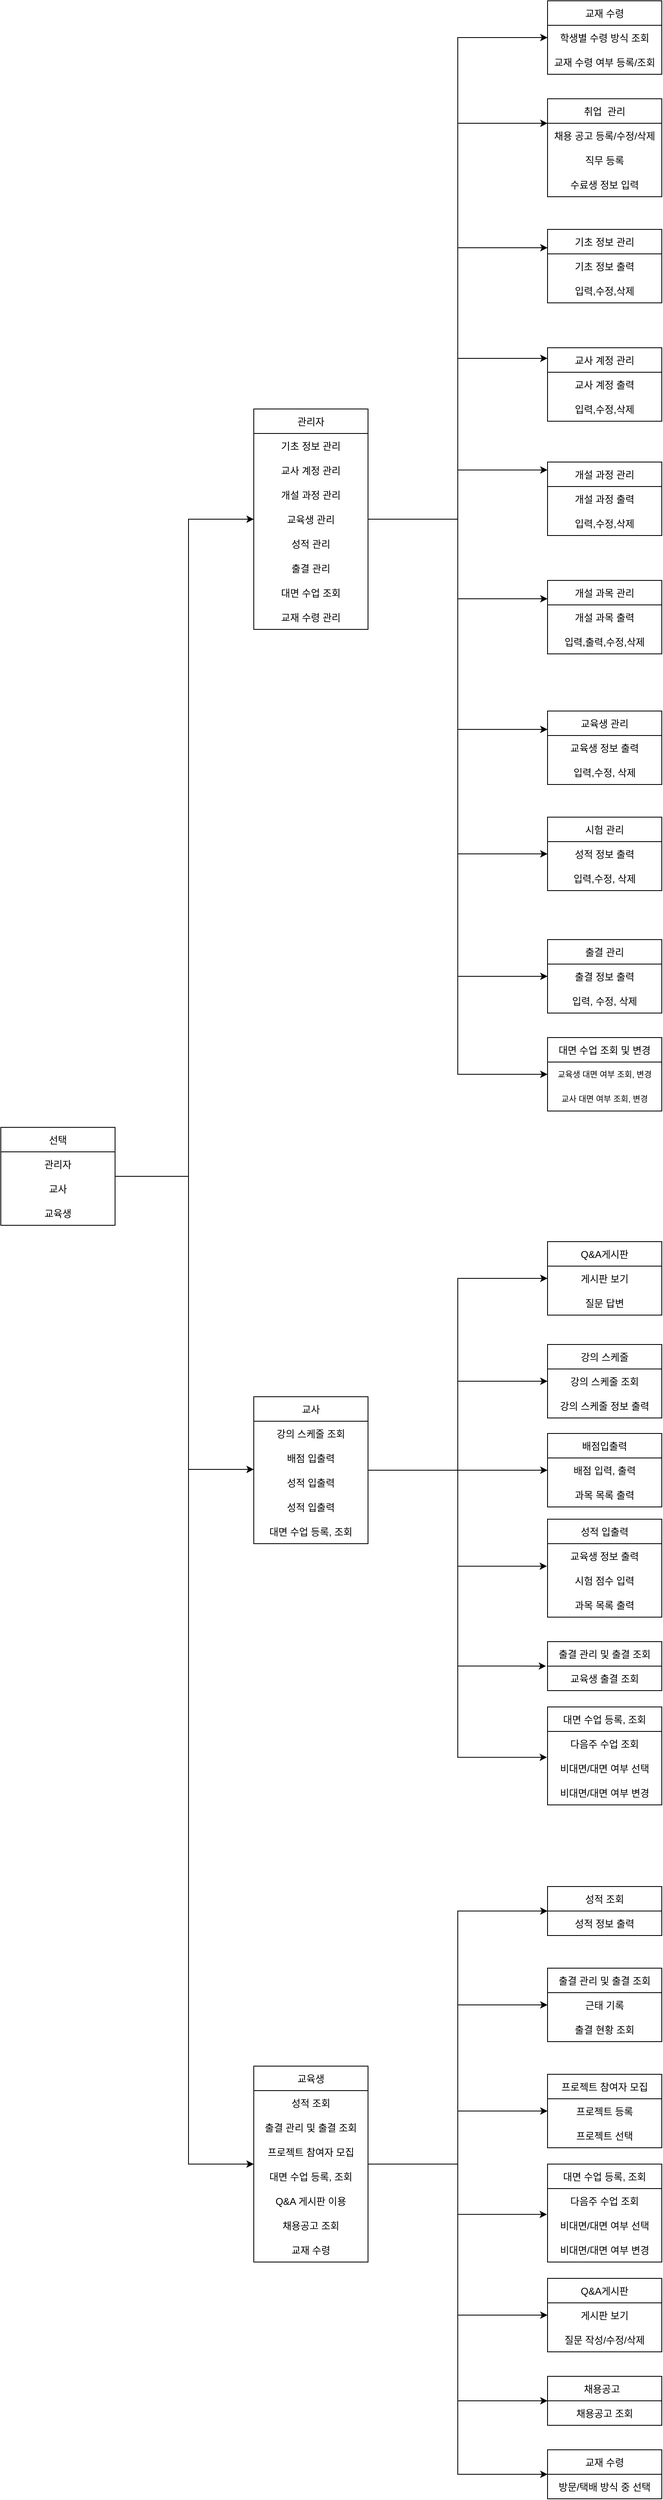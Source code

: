 <mxfile version="18.0.3" type="google"><diagram id="GIXJpsCimHvH3pnmmtrH" name="Page-1"><mxGraphModel grid="1" page="1" gridSize="10" guides="1" tooltips="1" connect="1" arrows="1" fold="1" pageScale="1" pageWidth="827" pageHeight="1169" math="0" shadow="0"><root><mxCell id="0"/><mxCell id="1" parent="0"/><mxCell id="m9yvzKMTF-LZSYdhHtFx-42" style="edgeStyle=orthogonalEdgeStyle;rounded=0;orthogonalLoop=1;jettySize=auto;html=1;" edge="1" parent="1" source="GK6XpYpKJDvfoFr92TN--1" target="d4FPfv9Fs4OM0pvhOS6r-7"><mxGeometry relative="1" as="geometry"><Array as="points"><mxPoint x="580" y="480"/><mxPoint x="580" y="1690"/></Array></mxGeometry></mxCell><mxCell id="m9yvzKMTF-LZSYdhHtFx-43" style="edgeStyle=orthogonalEdgeStyle;rounded=0;orthogonalLoop=1;jettySize=auto;html=1;entryX=0;entryY=0.967;entryDx=0;entryDy=0;entryPerimeter=0;" edge="1" parent="1" source="GK6XpYpKJDvfoFr92TN--1" target="GK6XpYpKJDvfoFr92TN--12"><mxGeometry relative="1" as="geometry"><mxPoint x="630" y="650" as="targetPoint"/><Array as="points"><mxPoint x="580" y="480"/><mxPoint x="580" y="839"/></Array></mxGeometry></mxCell><mxCell id="m9yvzKMTF-LZSYdhHtFx-44" style="edgeStyle=orthogonalEdgeStyle;rounded=0;orthogonalLoop=1;jettySize=auto;html=1;entryX=0;entryY=0.5;entryDx=0;entryDy=0;" edge="1" parent="1" source="GK6XpYpKJDvfoFr92TN--1" target="BRy_rxaJi4DIBM4_PJEA-3"><mxGeometry relative="1" as="geometry"><Array as="points"><mxPoint x="580" y="480"/><mxPoint x="580" y="-325"/></Array></mxGeometry></mxCell><mxCell id="GK6XpYpKJDvfoFr92TN--1" value="선택" style="swimlane;fontStyle=0;childLayout=stackLayout;horizontal=1;startSize=30;horizontalStack=0;resizeParent=1;resizeParentMax=0;resizeLast=0;collapsible=1;marginBottom=0;align=center;" vertex="1" parent="1"><mxGeometry x="350" y="420" width="140" height="120" as="geometry"/></mxCell><mxCell id="GK6XpYpKJDvfoFr92TN--2" value="관리자" style="text;strokeColor=none;fillColor=none;align=center;verticalAlign=middle;spacingLeft=4;spacingRight=4;overflow=hidden;points=[[0,0.5],[1,0.5]];portConstraint=eastwest;rotatable=0;" vertex="1" parent="GK6XpYpKJDvfoFr92TN--1"><mxGeometry y="30" width="140" height="30" as="geometry"/></mxCell><mxCell id="GK6XpYpKJDvfoFr92TN--3" value="교사" style="text;strokeColor=none;fillColor=none;align=center;verticalAlign=middle;spacingLeft=4;spacingRight=4;overflow=hidden;points=[[0,0.5],[1,0.5]];portConstraint=eastwest;rotatable=0;" vertex="1" parent="GK6XpYpKJDvfoFr92TN--1"><mxGeometry y="60" width="140" height="30" as="geometry"/></mxCell><mxCell id="GK6XpYpKJDvfoFr92TN--4" value="교육생" style="text;strokeColor=none;fillColor=none;align=center;verticalAlign=middle;spacingLeft=4;spacingRight=4;overflow=hidden;points=[[0,0.5],[1,0.5]];portConstraint=eastwest;rotatable=0;" vertex="1" parent="GK6XpYpKJDvfoFr92TN--1"><mxGeometry y="90" width="140" height="30" as="geometry"/></mxCell><mxCell id="m9yvzKMTF-LZSYdhHtFx-28" style="edgeStyle=orthogonalEdgeStyle;rounded=0;orthogonalLoop=1;jettySize=auto;html=1;entryX=0;entryY=0.5;entryDx=0;entryDy=0;align=center;" edge="1" parent="1" source="GK6XpYpKJDvfoFr92TN--5" target="m9yvzKMTF-LZSYdhHtFx-24"><mxGeometry relative="1" as="geometry"><Array as="points"><mxPoint x="910" y="-325"/><mxPoint x="910" y="-915"/></Array></mxGeometry></mxCell><mxCell id="m9yvzKMTF-LZSYdhHtFx-53" style="edgeStyle=orthogonalEdgeStyle;rounded=0;orthogonalLoop=1;jettySize=auto;html=1;entryX=0;entryY=0.5;entryDx=0;entryDy=0;" edge="1" parent="1" source="GK6XpYpKJDvfoFr92TN--5" target="EIa2or7raM7oU-0gGZMJ-40"><mxGeometry relative="1" as="geometry"><Array as="points"><mxPoint x="910" y="-325"/><mxPoint x="910" y="235"/></Array></mxGeometry></mxCell><mxCell id="m9yvzKMTF-LZSYdhHtFx-54" style="edgeStyle=orthogonalEdgeStyle;rounded=0;orthogonalLoop=1;jettySize=auto;html=1;entryX=0;entryY=0.5;entryDx=0;entryDy=0;" edge="1" parent="1" source="GK6XpYpKJDvfoFr92TN--5" target="d4FPfv9Fs4OM0pvhOS6r-23"><mxGeometry relative="1" as="geometry"><Array as="points"><mxPoint x="910" y="-325"/><mxPoint x="910" y="355"/></Array></mxGeometry></mxCell><mxCell id="GK6XpYpKJDvfoFr92TN--5" value="관리자" style="swimlane;fontStyle=0;childLayout=stackLayout;horizontal=1;startSize=30;horizontalStack=0;resizeParent=1;resizeParentMax=0;resizeLast=0;collapsible=1;marginBottom=0;align=center;" vertex="1" parent="1"><mxGeometry x="660" y="-460" width="140" height="270" as="geometry"/></mxCell><mxCell id="GK6XpYpKJDvfoFr92TN--6" value="기초 정보 관리" style="text;strokeColor=none;fillColor=none;align=center;verticalAlign=middle;spacingLeft=4;spacingRight=4;overflow=hidden;points=[[0,0.5],[1,0.5]];portConstraint=eastwest;rotatable=0;" vertex="1" parent="GK6XpYpKJDvfoFr92TN--5"><mxGeometry y="30" width="140" height="30" as="geometry"/></mxCell><mxCell id="GK6XpYpKJDvfoFr92TN--7" value="교사 계정 관리" style="text;strokeColor=none;fillColor=none;align=center;verticalAlign=middle;spacingLeft=4;spacingRight=4;overflow=hidden;points=[[0,0.5],[1,0.5]];portConstraint=eastwest;rotatable=0;" vertex="1" parent="GK6XpYpKJDvfoFr92TN--5"><mxGeometry y="60" width="140" height="30" as="geometry"/></mxCell><mxCell id="GK6XpYpKJDvfoFr92TN--8" value="개설 과정 관리" style="text;strokeColor=none;fillColor=none;align=center;verticalAlign=middle;spacingLeft=4;spacingRight=4;overflow=hidden;points=[[0,0.5],[1,0.5]];portConstraint=eastwest;rotatable=0;" vertex="1" parent="GK6XpYpKJDvfoFr92TN--5"><mxGeometry y="90" width="140" height="30" as="geometry"/></mxCell><mxCell id="BRy_rxaJi4DIBM4_PJEA-3" value="교육생 관리" style="text;strokeColor=none;fillColor=none;align=center;verticalAlign=middle;spacingLeft=4;spacingRight=4;overflow=hidden;points=[[0,0.5],[1,0.5]];portConstraint=eastwest;rotatable=0;" vertex="1" parent="GK6XpYpKJDvfoFr92TN--5"><mxGeometry y="120" width="140" height="30" as="geometry"/></mxCell><mxCell id="BRy_rxaJi4DIBM4_PJEA-4" value="성적 관리" style="text;strokeColor=none;fillColor=none;align=center;verticalAlign=middle;spacingLeft=4;spacingRight=4;overflow=hidden;points=[[0,0.5],[1,0.5]];portConstraint=eastwest;rotatable=0;" vertex="1" parent="GK6XpYpKJDvfoFr92TN--5"><mxGeometry y="150" width="140" height="30" as="geometry"/></mxCell><mxCell id="EIa2or7raM7oU-0gGZMJ-15" value="출결 관리" style="text;strokeColor=none;fillColor=none;align=center;verticalAlign=middle;spacingLeft=4;spacingRight=4;overflow=hidden;points=[[0,0.5],[1,0.5]];portConstraint=eastwest;rotatable=0;" vertex="1" parent="GK6XpYpKJDvfoFr92TN--5"><mxGeometry y="180" width="140" height="30" as="geometry"/></mxCell><mxCell id="d4FPfv9Fs4OM0pvhOS6r-8" value="대면 수업 조회" style="text;strokeColor=none;fillColor=none;align=center;verticalAlign=middle;spacingLeft=4;spacingRight=4;overflow=hidden;points=[[0,0.5],[1,0.5]];portConstraint=eastwest;rotatable=0;" vertex="1" parent="GK6XpYpKJDvfoFr92TN--5"><mxGeometry y="210" width="140" height="30" as="geometry"/></mxCell><mxCell id="m9yvzKMTF-LZSYdhHtFx-29" value="교재 수령 관리" style="text;strokeColor=none;fillColor=none;align=center;verticalAlign=middle;spacingLeft=4;spacingRight=4;overflow=hidden;points=[[0,0.5],[1,0.5]];portConstraint=eastwest;rotatable=0;" vertex="1" parent="GK6XpYpKJDvfoFr92TN--5"><mxGeometry y="240" width="140" height="30" as="geometry"/></mxCell><mxCell id="m9yvzKMTF-LZSYdhHtFx-46" style="edgeStyle=orthogonalEdgeStyle;rounded=0;orthogonalLoop=1;jettySize=auto;html=1;entryX=0;entryY=0.5;entryDx=0;entryDy=0;" edge="1" parent="1" source="GK6XpYpKJDvfoFr92TN--10" target="IojznXHpJOxaEUTMlD7g-11"><mxGeometry relative="1" as="geometry"><Array as="points"><mxPoint x="910" y="840"/><mxPoint x="910" y="605"/></Array></mxGeometry></mxCell><mxCell id="m9yvzKMTF-LZSYdhHtFx-47" style="edgeStyle=orthogonalEdgeStyle;rounded=0;orthogonalLoop=1;jettySize=auto;html=1;entryX=0;entryY=0.5;entryDx=0;entryDy=0;" edge="1" parent="1" source="GK6XpYpKJDvfoFr92TN--10" target="3KCIH8tfgjodoNYsCPnB-11"><mxGeometry relative="1" as="geometry"><Array as="points"><mxPoint x="910" y="840"/><mxPoint x="910" y="731"/></Array></mxGeometry></mxCell><mxCell id="m9yvzKMTF-LZSYdhHtFx-49" style="edgeStyle=orthogonalEdgeStyle;rounded=0;orthogonalLoop=1;jettySize=auto;html=1;entryX=0;entryY=0.5;entryDx=0;entryDy=0;" edge="1" parent="1" source="GK6XpYpKJDvfoFr92TN--10" target="EEdxXqDCqtIu4P_Iz7_C-28"><mxGeometry relative="1" as="geometry"/></mxCell><mxCell id="m9yvzKMTF-LZSYdhHtFx-50" style="edgeStyle=orthogonalEdgeStyle;rounded=0;orthogonalLoop=1;jettySize=auto;html=1;entryX=-0.005;entryY=-0.08;entryDx=0;entryDy=0;entryPerimeter=0;" edge="1" parent="1" source="GK6XpYpKJDvfoFr92TN--10" target="EEdxXqDCqtIu4P_Iz7_C-16"><mxGeometry relative="1" as="geometry"><Array as="points"><mxPoint x="910" y="840"/><mxPoint x="910" y="958"/></Array></mxGeometry></mxCell><mxCell id="m9yvzKMTF-LZSYdhHtFx-51" style="edgeStyle=orthogonalEdgeStyle;rounded=0;orthogonalLoop=1;jettySize=auto;html=1;entryX=-0.013;entryY=-0.002;entryDx=0;entryDy=0;entryPerimeter=0;" edge="1" parent="1" source="GK6XpYpKJDvfoFr92TN--10" target="EEdxXqDCqtIu4P_Iz7_C-37"><mxGeometry relative="1" as="geometry"><Array as="points"><mxPoint x="910" y="840"/><mxPoint x="910" y="1080"/></Array></mxGeometry></mxCell><mxCell id="m9yvzKMTF-LZSYdhHtFx-52" style="edgeStyle=orthogonalEdgeStyle;rounded=0;orthogonalLoop=1;jettySize=auto;html=1;entryX=-0.005;entryY=0.057;entryDx=0;entryDy=0;entryPerimeter=0;" edge="1" parent="1" source="GK6XpYpKJDvfoFr92TN--10" target="EEdxXqDCqtIu4P_Iz7_C-42"><mxGeometry relative="1" as="geometry"><Array as="points"><mxPoint x="910" y="840"/><mxPoint x="910" y="1192"/></Array></mxGeometry></mxCell><mxCell id="GK6XpYpKJDvfoFr92TN--10" value="교사" style="swimlane;fontStyle=0;childLayout=stackLayout;horizontal=1;startSize=30;horizontalStack=0;resizeParent=1;resizeParentMax=0;resizeLast=0;collapsible=1;marginBottom=0;align=center;" vertex="1" parent="1"><mxGeometry x="660" y="750" width="140" height="180" as="geometry"/></mxCell><mxCell id="GK6XpYpKJDvfoFr92TN--11" value="강의 스케줄 조회" style="text;strokeColor=none;fillColor=none;align=center;verticalAlign=middle;spacingLeft=4;spacingRight=4;overflow=hidden;points=[[0,0.5],[1,0.5]];portConstraint=eastwest;rotatable=0;" vertex="1" parent="GK6XpYpKJDvfoFr92TN--10"><mxGeometry y="30" width="140" height="30" as="geometry"/></mxCell><mxCell id="GK6XpYpKJDvfoFr92TN--12" value="배점 입출력" style="text;strokeColor=none;fillColor=none;align=center;verticalAlign=middle;spacingLeft=4;spacingRight=4;overflow=hidden;points=[[0,0.5],[1,0.5]];portConstraint=eastwest;rotatable=0;" vertex="1" parent="GK6XpYpKJDvfoFr92TN--10"><mxGeometry y="60" width="140" height="30" as="geometry"/></mxCell><mxCell id="GK6XpYpKJDvfoFr92TN--13" value="성적 입출력" style="text;strokeColor=none;fillColor=none;align=center;verticalAlign=middle;spacingLeft=4;spacingRight=4;overflow=hidden;points=[[0,0.5],[1,0.5]];portConstraint=eastwest;rotatable=0;" vertex="1" parent="GK6XpYpKJDvfoFr92TN--10"><mxGeometry y="90" width="140" height="30" as="geometry"/></mxCell><mxCell id="3KCIH8tfgjodoNYsCPnB-6" value="성적 입출력" style="text;strokeColor=none;fillColor=none;align=center;verticalAlign=middle;spacingLeft=4;spacingRight=4;overflow=hidden;points=[[0,0.5],[1,0.5]];portConstraint=eastwest;rotatable=0;" vertex="1" parent="GK6XpYpKJDvfoFr92TN--10"><mxGeometry y="120" width="140" height="30" as="geometry"/></mxCell><mxCell id="d4FPfv9Fs4OM0pvhOS6r-9" value="대면 수업 등록, 조회" style="text;strokeColor=none;fillColor=none;align=center;verticalAlign=middle;spacingLeft=4;spacingRight=4;overflow=hidden;points=[[0,0.5],[1,0.5]];portConstraint=eastwest;rotatable=0;" vertex="1" parent="GK6XpYpKJDvfoFr92TN--10"><mxGeometry y="150" width="140" height="30" as="geometry"/></mxCell><mxCell id="BRy_rxaJi4DIBM4_PJEA-6" value="기초 정보 관리" style="swimlane;fontStyle=0;childLayout=stackLayout;horizontal=1;startSize=30;horizontalStack=0;resizeParent=1;resizeParentMax=0;resizeLast=0;collapsible=1;marginBottom=0;align=center;" vertex="1" parent="1"><mxGeometry x="1020" y="-680" width="140" height="90" as="geometry"/></mxCell><mxCell id="BRy_rxaJi4DIBM4_PJEA-12" value="기초 정보 출력" style="text;strokeColor=none;fillColor=none;align=center;verticalAlign=middle;spacingLeft=4;spacingRight=4;overflow=hidden;points=[[0,0.5],[1,0.5]];portConstraint=eastwest;rotatable=0;" vertex="1" parent="BRy_rxaJi4DIBM4_PJEA-6"><mxGeometry y="30" width="140" height="30" as="geometry"/></mxCell><mxCell id="BRy_rxaJi4DIBM4_PJEA-38" value="입력,수정,삭제" style="text;strokeColor=none;fillColor=none;align=center;verticalAlign=middle;spacingLeft=4;spacingRight=4;overflow=hidden;points=[[0,0.5],[1,0.5]];portConstraint=eastwest;rotatable=0;" vertex="1" parent="BRy_rxaJi4DIBM4_PJEA-6"><mxGeometry y="60" width="140" height="30" as="geometry"/></mxCell><mxCell id="EIa2or7raM7oU-0gGZMJ-5" value="개설 과목 관리" style="swimlane;fontStyle=0;childLayout=stackLayout;horizontal=1;startSize=30;horizontalStack=0;resizeParent=1;resizeParentMax=0;resizeLast=0;collapsible=1;marginBottom=0;align=center;" vertex="1" parent="1"><mxGeometry x="1020" y="-250" width="140" height="90" as="geometry"/></mxCell><mxCell id="EIa2or7raM7oU-0gGZMJ-48" value="개설 과목 출력" style="text;strokeColor=none;fillColor=none;align=center;verticalAlign=middle;spacingLeft=4;spacingRight=4;overflow=hidden;points=[[0,0.5],[1,0.5]];portConstraint=eastwest;rotatable=0;" vertex="1" parent="EIa2or7raM7oU-0gGZMJ-5"><mxGeometry y="30" width="140" height="30" as="geometry"/></mxCell><mxCell id="EIa2or7raM7oU-0gGZMJ-26" value="입력,출력,수정,삭제" style="text;strokeColor=none;fillColor=none;align=center;verticalAlign=middle;spacingLeft=4;spacingRight=4;overflow=hidden;points=[[0,0.5],[1,0.5]];portConstraint=eastwest;rotatable=0;" vertex="1" parent="EIa2or7raM7oU-0gGZMJ-5"><mxGeometry y="60" width="140" height="30" as="geometry"/></mxCell><mxCell id="XAjOTyXFkRH3lVL-0uiZ-1" value="출결 관리 및 출결 조회" style="swimlane;fontStyle=0;childLayout=stackLayout;horizontal=1;startSize=30;horizontalStack=0;resizeParent=1;resizeParentMax=0;resizeLast=0;collapsible=1;marginBottom=0;align=center;" vertex="1" parent="1"><mxGeometry x="1020" y="1450" width="140" height="90" as="geometry"/></mxCell><mxCell id="XAjOTyXFkRH3lVL-0uiZ-2" value="근태 기록" style="text;strokeColor=none;fillColor=none;align=center;verticalAlign=middle;spacingLeft=4;spacingRight=4;overflow=hidden;points=[[0,0.5],[1,0.5]];portConstraint=eastwest;rotatable=0;" vertex="1" parent="XAjOTyXFkRH3lVL-0uiZ-1"><mxGeometry y="30" width="140" height="30" as="geometry"/></mxCell><mxCell id="XAjOTyXFkRH3lVL-0uiZ-3" value="출결 현황 조회" style="text;strokeColor=none;fillColor=none;align=center;verticalAlign=middle;spacingLeft=4;spacingRight=4;overflow=hidden;points=[[0,0.5],[1,0.5]];portConstraint=eastwest;rotatable=0;" vertex="1" parent="XAjOTyXFkRH3lVL-0uiZ-1"><mxGeometry y="60" width="140" height="30" as="geometry"/></mxCell><mxCell id="BRy_rxaJi4DIBM4_PJEA-22" value="교사 계정 관리" style="swimlane;fontStyle=0;childLayout=stackLayout;horizontal=1;startSize=30;horizontalStack=0;resizeParent=1;resizeParentMax=0;resizeLast=0;collapsible=1;marginBottom=0;align=center;" vertex="1" parent="1"><mxGeometry x="1020" y="-535" width="140" height="90" as="geometry"/></mxCell><mxCell id="BRy_rxaJi4DIBM4_PJEA-35" value="교사 계정 출력" style="text;strokeColor=none;fillColor=none;align=center;verticalAlign=middle;spacingLeft=4;spacingRight=4;overflow=hidden;points=[[0,0.5],[1,0.5]];portConstraint=eastwest;rotatable=0;" vertex="1" parent="BRy_rxaJi4DIBM4_PJEA-22"><mxGeometry y="30" width="140" height="30" as="geometry"/></mxCell><mxCell id="BRy_rxaJi4DIBM4_PJEA-37" value="입력,수정,삭제" style="text;strokeColor=none;fillColor=none;align=center;verticalAlign=middle;spacingLeft=4;spacingRight=4;overflow=hidden;points=[[0,0.5],[1,0.5]];portConstraint=eastwest;rotatable=0;" vertex="1" parent="BRy_rxaJi4DIBM4_PJEA-22"><mxGeometry y="60" width="140" height="30" as="geometry"/></mxCell><mxCell id="EEdxXqDCqtIu4P_Iz7_C-14" value="성적 입출력" style="swimlane;fontStyle=0;childLayout=stackLayout;horizontal=1;startSize=30;horizontalStack=0;resizeParent=1;resizeParentMax=0;resizeLast=0;collapsible=1;marginBottom=0;align=center;" vertex="1" parent="1"><mxGeometry x="1020" y="900" width="140" height="120" as="geometry"/></mxCell><mxCell id="EEdxXqDCqtIu4P_Iz7_C-15" value="교육생 정보 출력" style="text;strokeColor=none;fillColor=none;align=center;verticalAlign=middle;spacingLeft=4;spacingRight=4;overflow=hidden;points=[[0,0.5],[1,0.5]];portConstraint=eastwest;rotatable=0;" vertex="1" parent="EEdxXqDCqtIu4P_Iz7_C-14"><mxGeometry y="30" width="140" height="30" as="geometry"/></mxCell><mxCell id="EEdxXqDCqtIu4P_Iz7_C-16" value="시험 점수 입력" style="text;strokeColor=none;fillColor=none;align=center;verticalAlign=middle;spacingLeft=4;spacingRight=4;overflow=hidden;points=[[0,0.5],[1,0.5]];portConstraint=eastwest;rotatable=0;" vertex="1" parent="EEdxXqDCqtIu4P_Iz7_C-14"><mxGeometry y="60" width="140" height="30" as="geometry"/></mxCell><mxCell id="EEdxXqDCqtIu4P_Iz7_C-17" value="과목 목록 출력" style="text;strokeColor=none;fillColor=none;align=center;verticalAlign=middle;spacingLeft=4;spacingRight=4;overflow=hidden;points=[[0,0.5],[1,0.5]];portConstraint=eastwest;rotatable=0;" vertex="1" parent="EEdxXqDCqtIu4P_Iz7_C-14"><mxGeometry y="90" width="140" height="30" as="geometry"/></mxCell><mxCell id="XAjOTyXFkRH3lVL-0uiZ-8" value="성적 조회" style="swimlane;fontStyle=0;childLayout=stackLayout;horizontal=1;startSize=30;horizontalStack=0;resizeParent=1;resizeParentMax=0;resizeLast=0;collapsible=1;marginBottom=0;align=center;" vertex="1" parent="1"><mxGeometry x="1020" y="1350" width="140" height="60" as="geometry"/></mxCell><mxCell id="XAjOTyXFkRH3lVL-0uiZ-10" value="성적 정보 출력" style="text;strokeColor=none;fillColor=none;align=center;verticalAlign=middle;spacingLeft=4;spacingRight=4;overflow=hidden;points=[[0,0.5],[1,0.5]];portConstraint=eastwest;rotatable=0;" vertex="1" parent="XAjOTyXFkRH3lVL-0uiZ-8"><mxGeometry y="30" width="140" height="30" as="geometry"/></mxCell><mxCell id="EIa2or7raM7oU-0gGZMJ-27" value="교육생 관리" style="swimlane;fontStyle=0;childLayout=stackLayout;horizontal=1;startSize=30;horizontalStack=0;resizeParent=1;resizeParentMax=0;resizeLast=0;collapsible=1;marginBottom=0;align=center;" vertex="1" parent="1"><mxGeometry x="1020" y="-90" width="140" height="90" as="geometry"/></mxCell><mxCell id="EIa2or7raM7oU-0gGZMJ-29" value="교육생 정보 출력" style="text;strokeColor=none;fillColor=none;align=center;verticalAlign=middle;spacingLeft=4;spacingRight=4;overflow=hidden;points=[[0,0.5],[1,0.5]];portConstraint=eastwest;rotatable=0;" vertex="1" parent="EIa2or7raM7oU-0gGZMJ-27"><mxGeometry y="30" width="140" height="30" as="geometry"/></mxCell><mxCell id="EIa2or7raM7oU-0gGZMJ-30" value="입력,수정, 삭제" style="text;strokeColor=none;fillColor=none;align=center;verticalAlign=middle;spacingLeft=4;spacingRight=4;overflow=hidden;points=[[0,0.5],[1,0.5]];portConstraint=eastwest;rotatable=0;" vertex="1" parent="EIa2or7raM7oU-0gGZMJ-27"><mxGeometry y="60" width="140" height="30" as="geometry"/></mxCell><mxCell id="3KCIH8tfgjodoNYsCPnB-10" value="강의 스케줄" style="swimlane;fontStyle=0;childLayout=stackLayout;horizontal=1;startSize=30;horizontalStack=0;resizeParent=1;resizeParentMax=0;resizeLast=0;collapsible=1;marginBottom=0;align=center;" vertex="1" parent="1"><mxGeometry x="1020" y="686" width="140" height="90" as="geometry"/></mxCell><mxCell id="3KCIH8tfgjodoNYsCPnB-11" value="강의 스케줄 조회" style="text;strokeColor=none;fillColor=none;align=center;verticalAlign=middle;spacingLeft=4;spacingRight=4;overflow=hidden;points=[[0,0.5],[1,0.5]];portConstraint=eastwest;rotatable=0;" vertex="1" parent="3KCIH8tfgjodoNYsCPnB-10"><mxGeometry y="30" width="140" height="30" as="geometry"/></mxCell><mxCell id="3KCIH8tfgjodoNYsCPnB-12" value="강의 스케줄 정보 출력" style="text;strokeColor=none;fillColor=none;align=center;verticalAlign=middle;spacingLeft=4;spacingRight=4;overflow=hidden;points=[[0,0.5],[1,0.5]];portConstraint=eastwest;rotatable=0;" vertex="1" parent="3KCIH8tfgjodoNYsCPnB-10"><mxGeometry y="60" width="140" height="30" as="geometry"/></mxCell><mxCell id="BRy_rxaJi4DIBM4_PJEA-41" style="edgeStyle=orthogonalEdgeStyle;rounded=0;orthogonalLoop=1;jettySize=auto;html=1;exitX=1;exitY=0.5;exitDx=0;exitDy=0;entryX=0;entryY=0.144;entryDx=0;entryDy=0;entryPerimeter=0;align=center;" edge="1" parent="1" source="BRy_rxaJi4DIBM4_PJEA-3" target="BRy_rxaJi4DIBM4_PJEA-22"><mxGeometry relative="1" as="geometry"><Array as="points"><mxPoint x="910" y="-325"/><mxPoint x="910" y="-522"/></Array></mxGeometry></mxCell><mxCell id="EEdxXqDCqtIu4P_Iz7_C-27" value="배점입출력" style="swimlane;fontStyle=0;childLayout=stackLayout;horizontal=1;startSize=30;horizontalStack=0;resizeParent=1;resizeParentMax=0;resizeLast=0;collapsible=1;marginBottom=0;align=center;" vertex="1" parent="1"><mxGeometry x="1020" y="795" width="140" height="90" as="geometry"/></mxCell><mxCell id="EEdxXqDCqtIu4P_Iz7_C-28" value="배점 입력, 출력" style="text;strokeColor=none;fillColor=none;align=center;verticalAlign=middle;spacingLeft=4;spacingRight=4;overflow=hidden;points=[[0,0.5],[1,0.5]];portConstraint=eastwest;rotatable=0;" vertex="1" parent="EEdxXqDCqtIu4P_Iz7_C-27"><mxGeometry y="30" width="140" height="30" as="geometry"/></mxCell><mxCell id="EEdxXqDCqtIu4P_Iz7_C-29" value="과목 목록 출력" style="text;strokeColor=none;fillColor=none;align=center;verticalAlign=middle;spacingLeft=4;spacingRight=4;overflow=hidden;points=[[0,0.5],[1,0.5]];portConstraint=eastwest;rotatable=0;" vertex="1" parent="EEdxXqDCqtIu4P_Iz7_C-27"><mxGeometry y="60" width="140" height="30" as="geometry"/></mxCell><mxCell id="EIa2or7raM7oU-0gGZMJ-39" value="출결 관리" style="swimlane;fontStyle=0;childLayout=stackLayout;horizontal=1;startSize=30;horizontalStack=0;resizeParent=1;resizeParentMax=0;resizeLast=0;collapsible=1;marginBottom=0;align=center;" vertex="1" parent="1"><mxGeometry x="1020" y="190" width="140" height="90" as="geometry"/></mxCell><mxCell id="EIa2or7raM7oU-0gGZMJ-40" value="출결 정보 출력" style="text;strokeColor=none;fillColor=none;align=center;verticalAlign=middle;spacingLeft=4;spacingRight=4;overflow=hidden;points=[[0,0.5],[1,0.5]];portConstraint=eastwest;rotatable=0;" vertex="1" parent="EIa2or7raM7oU-0gGZMJ-39"><mxGeometry y="30" width="140" height="30" as="geometry"/></mxCell><mxCell id="EIa2or7raM7oU-0gGZMJ-41" value="입력, 수정, 삭제" style="text;strokeColor=none;fillColor=none;align=center;verticalAlign=middle;spacingLeft=4;spacingRight=4;overflow=hidden;points=[[0,0.5],[1,0.5]];portConstraint=eastwest;rotatable=0;" vertex="1" parent="EIa2or7raM7oU-0gGZMJ-39"><mxGeometry y="60" width="140" height="30" as="geometry"/></mxCell><mxCell id="d4FPfv9Fs4OM0pvhOS6r-11" value="대면 수업 등록, 조회" style="swimlane;fontStyle=0;childLayout=stackLayout;horizontal=1;startSize=30;horizontalStack=0;resizeParent=1;resizeParentMax=0;resizeLast=0;collapsible=1;marginBottom=0;align=center;" vertex="1" parent="1"><mxGeometry x="1020" y="1690" width="140" height="120" as="geometry"/></mxCell><mxCell id="d4FPfv9Fs4OM0pvhOS6r-12" value="다음주 수업 조회" style="text;strokeColor=none;fillColor=none;align=center;verticalAlign=middle;spacingLeft=4;spacingRight=4;overflow=hidden;points=[[0,0.5],[1,0.5]];portConstraint=eastwest;rotatable=0;" vertex="1" parent="d4FPfv9Fs4OM0pvhOS6r-11"><mxGeometry y="30" width="140" height="30" as="geometry"/></mxCell><mxCell id="d4FPfv9Fs4OM0pvhOS6r-13" value="비대면/대면 여부 선택" style="text;strokeColor=none;fillColor=none;align=center;verticalAlign=middle;spacingLeft=4;spacingRight=4;overflow=hidden;points=[[0,0.5],[1,0.5]];portConstraint=eastwest;rotatable=0;" vertex="1" parent="d4FPfv9Fs4OM0pvhOS6r-11"><mxGeometry y="60" width="140" height="30" as="geometry"/></mxCell><mxCell id="XAjOTyXFkRH3lVL-0uiZ-23" value="비대면/대면 여부 변경" style="text;strokeColor=none;fillColor=none;align=center;verticalAlign=middle;spacingLeft=4;spacingRight=4;overflow=hidden;points=[[0,0.5],[1,0.5]];portConstraint=eastwest;rotatable=0;" vertex="1" parent="d4FPfv9Fs4OM0pvhOS6r-11"><mxGeometry y="90" width="140" height="30" as="geometry"/></mxCell><mxCell id="EIa2or7raM7oU-0gGZMJ-56" style="edgeStyle=orthogonalEdgeStyle;rounded=0;orthogonalLoop=1;jettySize=auto;html=1;exitX=1;exitY=0.5;exitDx=0;exitDy=0;entryX=0;entryY=0.5;entryDx=0;entryDy=0;align=center;" edge="1" parent="1" source="BRy_rxaJi4DIBM4_PJEA-3" target="EIa2or7raM7oU-0gGZMJ-36"><mxGeometry relative="1" as="geometry"><Array as="points"><mxPoint x="910" y="-325"/><mxPoint x="910" y="85"/></Array></mxGeometry></mxCell><mxCell id="BRy_rxaJi4DIBM4_PJEA-33" style="edgeStyle=orthogonalEdgeStyle;rounded=0;orthogonalLoop=1;jettySize=auto;html=1;exitX=1;exitY=0.5;exitDx=0;exitDy=0;entryX=0;entryY=0.25;entryDx=0;entryDy=0;align=center;" edge="1" parent="1" source="BRy_rxaJi4DIBM4_PJEA-3" target="BRy_rxaJi4DIBM4_PJEA-6"><mxGeometry relative="1" as="geometry"><Array as="points"><mxPoint x="910" y="-325"/><mxPoint x="910" y="-657"/></Array></mxGeometry></mxCell><mxCell id="XAjOTyXFkRH3lVL-0uiZ-18" value="프로젝트 참여자 모집" style="swimlane;fontStyle=0;childLayout=stackLayout;horizontal=1;startSize=30;horizontalStack=0;resizeParent=1;resizeParentMax=0;resizeLast=0;collapsible=1;marginBottom=0;align=center;" vertex="1" parent="1"><mxGeometry x="1020" y="1580" width="140" height="90" as="geometry"/></mxCell><mxCell id="XAjOTyXFkRH3lVL-0uiZ-21" value="프로젝트 등록" style="text;strokeColor=none;fillColor=none;align=center;verticalAlign=middle;spacingLeft=4;spacingRight=4;overflow=hidden;points=[[0,0.5],[1,0.5]];portConstraint=eastwest;rotatable=0;" vertex="1" parent="XAjOTyXFkRH3lVL-0uiZ-18"><mxGeometry y="30" width="140" height="30" as="geometry"/></mxCell><mxCell id="XAjOTyXFkRH3lVL-0uiZ-19" value="프로젝트 선택" style="text;strokeColor=none;fillColor=none;align=center;verticalAlign=middle;spacingLeft=4;spacingRight=4;overflow=hidden;points=[[0,0.5],[1,0.5]];portConstraint=eastwest;rotatable=0;" vertex="1" parent="XAjOTyXFkRH3lVL-0uiZ-18"><mxGeometry y="60" width="140" height="30" as="geometry"/></mxCell><mxCell id="EEdxXqDCqtIu4P_Iz7_C-36" value="출결 관리 및 출결 조회" style="swimlane;fontStyle=0;childLayout=stackLayout;horizontal=1;startSize=30;horizontalStack=0;resizeParent=1;resizeParentMax=0;resizeLast=0;collapsible=1;marginBottom=0;align=center;" vertex="1" parent="1"><mxGeometry x="1020" y="1050" width="140" height="60" as="geometry"/></mxCell><mxCell id="EEdxXqDCqtIu4P_Iz7_C-37" value="교육생 출결 조회" style="text;strokeColor=none;fillColor=none;align=center;verticalAlign=middle;spacingLeft=4;spacingRight=4;overflow=hidden;points=[[0,0.5],[1,0.5]];portConstraint=eastwest;rotatable=0;" vertex="1" parent="EEdxXqDCqtIu4P_Iz7_C-36"><mxGeometry y="30" width="140" height="30" as="geometry"/></mxCell><mxCell id="d4FPfv9Fs4OM0pvhOS6r-21" value="대면 수업 조회 및 변경" style="swimlane;fontStyle=0;childLayout=stackLayout;horizontal=1;startSize=30;horizontalStack=0;resizeParent=1;resizeParentMax=0;resizeLast=0;collapsible=1;marginBottom=0;align=center;" vertex="1" parent="1"><mxGeometry x="1020" y="310" width="140" height="90" as="geometry"/></mxCell><mxCell id="d4FPfv9Fs4OM0pvhOS6r-23" value="교육생 대면 여부 조회, 변경" style="text;strokeColor=none;fillColor=none;align=center;verticalAlign=middle;spacingLeft=4;spacingRight=4;overflow=hidden;points=[[0,0.5],[1,0.5]];portConstraint=eastwest;rotatable=0;fontSize=10;" vertex="1" parent="d4FPfv9Fs4OM0pvhOS6r-21"><mxGeometry y="30" width="140" height="30" as="geometry"/></mxCell><mxCell id="d4FPfv9Fs4OM0pvhOS6r-22" value="교사 대면 여부 조회, 변경" style="text;strokeColor=none;fillColor=none;align=center;verticalAlign=middle;spacingLeft=4;spacingRight=4;overflow=hidden;points=[[0,0.5],[1,0.5]];portConstraint=eastwest;rotatable=0;fontSize=10;" vertex="1" parent="d4FPfv9Fs4OM0pvhOS6r-21"><mxGeometry y="60" width="140" height="30" as="geometry"/></mxCell><mxCell id="BRy_rxaJi4DIBM4_PJEA-42" value="개설 과정 관리" style="swimlane;fontStyle=0;childLayout=stackLayout;horizontal=1;startSize=30;horizontalStack=0;resizeParent=1;resizeParentMax=0;resizeLast=0;collapsible=1;marginBottom=0;align=center;" vertex="1" parent="1"><mxGeometry x="1020" y="-395" width="140" height="90" as="geometry"/></mxCell><mxCell id="BRy_rxaJi4DIBM4_PJEA-43" value="개설 과정 출력" style="text;strokeColor=none;fillColor=none;align=center;verticalAlign=middle;spacingLeft=4;spacingRight=4;overflow=hidden;points=[[0,0.5],[1,0.5]];portConstraint=eastwest;rotatable=0;" vertex="1" parent="BRy_rxaJi4DIBM4_PJEA-42"><mxGeometry y="30" width="140" height="30" as="geometry"/></mxCell><mxCell id="BRy_rxaJi4DIBM4_PJEA-44" value="입력,수정,삭제" style="text;strokeColor=none;fillColor=none;align=center;verticalAlign=middle;spacingLeft=4;spacingRight=4;overflow=hidden;points=[[0,0.5],[1,0.5]];portConstraint=eastwest;rotatable=0;" vertex="1" parent="BRy_rxaJi4DIBM4_PJEA-42"><mxGeometry y="60" width="140" height="30" as="geometry"/></mxCell><mxCell id="m9yvzKMTF-LZSYdhHtFx-32" style="edgeStyle=orthogonalEdgeStyle;rounded=0;orthogonalLoop=1;jettySize=auto;html=1;entryX=0;entryY=0.5;entryDx=0;entryDy=0;" edge="1" parent="1" source="GK6XpYpKJDvfoFr92TN--15" target="XAjOTyXFkRH3lVL-0uiZ-8"><mxGeometry relative="1" as="geometry"/></mxCell><mxCell id="m9yvzKMTF-LZSYdhHtFx-33" style="edgeStyle=orthogonalEdgeStyle;rounded=0;orthogonalLoop=1;jettySize=auto;html=1;entryX=0;entryY=0.5;entryDx=0;entryDy=0;" edge="1" parent="1" source="GK6XpYpKJDvfoFr92TN--15" target="XAjOTyXFkRH3lVL-0uiZ-2"><mxGeometry relative="1" as="geometry"><Array as="points"><mxPoint x="910" y="1690"/><mxPoint x="910" y="1495"/></Array></mxGeometry></mxCell><mxCell id="m9yvzKMTF-LZSYdhHtFx-34" style="edgeStyle=orthogonalEdgeStyle;rounded=0;orthogonalLoop=1;jettySize=auto;html=1;entryX=0;entryY=0.5;entryDx=0;entryDy=0;" edge="1" parent="1" source="GK6XpYpKJDvfoFr92TN--15" target="XAjOTyXFkRH3lVL-0uiZ-21"><mxGeometry relative="1" as="geometry"/></mxCell><mxCell id="m9yvzKMTF-LZSYdhHtFx-37" style="edgeStyle=orthogonalEdgeStyle;rounded=0;orthogonalLoop=1;jettySize=auto;html=1;entryX=-0.005;entryY=0.054;entryDx=0;entryDy=0;entryPerimeter=0;" edge="1" parent="1" source="GK6XpYpKJDvfoFr92TN--15" target="d4FPfv9Fs4OM0pvhOS6r-13"><mxGeometry relative="1" as="geometry"><mxPoint x="970" y="1790" as="targetPoint"/><Array as="points"><mxPoint x="910" y="1690"/><mxPoint x="910" y="1752"/></Array></mxGeometry></mxCell><mxCell id="m9yvzKMTF-LZSYdhHtFx-38" style="edgeStyle=orthogonalEdgeStyle;rounded=0;orthogonalLoop=1;jettySize=auto;html=1;entryX=0;entryY=0.5;entryDx=0;entryDy=0;" edge="1" parent="1" source="GK6XpYpKJDvfoFr92TN--15" target="IojznXHpJOxaEUTMlD7g-2"><mxGeometry relative="1" as="geometry"><Array as="points"><mxPoint x="910" y="1690"/><mxPoint x="910" y="1875"/></Array></mxGeometry></mxCell><mxCell id="m9yvzKMTF-LZSYdhHtFx-40" style="edgeStyle=orthogonalEdgeStyle;rounded=0;orthogonalLoop=1;jettySize=auto;html=1;entryX=0;entryY=0.5;entryDx=0;entryDy=0;" edge="1" parent="1" source="GK6XpYpKJDvfoFr92TN--15" target="IojznXHpJOxaEUTMlD7g-28"><mxGeometry relative="1" as="geometry"/></mxCell><mxCell id="m9yvzKMTF-LZSYdhHtFx-41" style="edgeStyle=orthogonalEdgeStyle;rounded=0;orthogonalLoop=1;jettySize=auto;html=1;entryX=0;entryY=0.5;entryDx=0;entryDy=0;" edge="1" parent="1" source="GK6XpYpKJDvfoFr92TN--15" target="m9yvzKMTF-LZSYdhHtFx-2"><mxGeometry relative="1" as="geometry"/></mxCell><mxCell id="GK6XpYpKJDvfoFr92TN--15" value="교육생" style="swimlane;fontStyle=0;childLayout=stackLayout;horizontal=1;startSize=30;horizontalStack=0;resizeParent=1;resizeParentMax=0;resizeLast=0;collapsible=1;marginBottom=0;align=center;" vertex="1" parent="1"><mxGeometry x="660" y="1570" width="140" height="240" as="geometry"/></mxCell><mxCell id="GK6XpYpKJDvfoFr92TN--16" value="성적 조회" style="text;strokeColor=none;fillColor=none;align=center;verticalAlign=middle;spacingLeft=4;spacingRight=4;overflow=hidden;points=[[0,0.5],[1,0.5]];portConstraint=eastwest;rotatable=0;" vertex="1" parent="GK6XpYpKJDvfoFr92TN--15"><mxGeometry y="30" width="140" height="30" as="geometry"/></mxCell><mxCell id="GK6XpYpKJDvfoFr92TN--17" value="출결 관리 및 출결 조회" style="text;strokeColor=none;fillColor=none;align=center;verticalAlign=middle;spacingLeft=4;spacingRight=4;overflow=hidden;points=[[0,0.5],[1,0.5]];portConstraint=eastwest;rotatable=0;" vertex="1" parent="GK6XpYpKJDvfoFr92TN--15"><mxGeometry y="60" width="140" height="30" as="geometry"/></mxCell><mxCell id="d4FPfv9Fs4OM0pvhOS6r-7" value="프로젝트 참여자 모집" style="text;strokeColor=none;fillColor=none;align=center;verticalAlign=middle;spacingLeft=4;spacingRight=4;overflow=hidden;points=[[0,0.5],[1,0.5]];portConstraint=eastwest;rotatable=0;" vertex="1" parent="GK6XpYpKJDvfoFr92TN--15"><mxGeometry y="90" width="140" height="30" as="geometry"/></mxCell><mxCell id="d4FPfv9Fs4OM0pvhOS6r-10" value="대면 수업 등록, 조회" style="text;strokeColor=none;fillColor=none;align=center;verticalAlign=middle;spacingLeft=4;spacingRight=4;overflow=hidden;points=[[0,0.5],[1,0.5]];portConstraint=eastwest;rotatable=0;" vertex="1" parent="GK6XpYpKJDvfoFr92TN--15"><mxGeometry y="120" width="140" height="30" as="geometry"/></mxCell><mxCell id="m9yvzKMTF-LZSYdhHtFx-12" value="Q&amp;A 게시판 이용" style="text;strokeColor=none;fillColor=none;align=center;verticalAlign=middle;spacingLeft=4;spacingRight=4;overflow=hidden;points=[[0,0.5],[1,0.5]];portConstraint=eastwest;rotatable=0;" vertex="1" parent="GK6XpYpKJDvfoFr92TN--15"><mxGeometry y="150" width="140" height="30" as="geometry"/></mxCell><mxCell id="m9yvzKMTF-LZSYdhHtFx-21" value="채용공고 조회" style="text;strokeColor=none;fillColor=none;align=center;verticalAlign=middle;spacingLeft=4;spacingRight=4;overflow=hidden;points=[[0,0.5],[1,0.5]];portConstraint=eastwest;rotatable=0;" vertex="1" parent="GK6XpYpKJDvfoFr92TN--15"><mxGeometry y="180" width="140" height="30" as="geometry"/></mxCell><mxCell id="m9yvzKMTF-LZSYdhHtFx-13" value="교재 수령" style="text;strokeColor=none;fillColor=none;align=center;verticalAlign=middle;spacingLeft=4;spacingRight=4;overflow=hidden;points=[[0,0.5],[1,0.5]];portConstraint=eastwest;rotatable=0;" vertex="1" parent="GK6XpYpKJDvfoFr92TN--15"><mxGeometry y="210" width="140" height="30" as="geometry"/></mxCell><mxCell id="EIa2or7raM7oU-0gGZMJ-35" value="시험 관리" style="swimlane;fontStyle=0;childLayout=stackLayout;horizontal=1;startSize=30;horizontalStack=0;resizeParent=1;resizeParentMax=0;resizeLast=0;collapsible=1;marginBottom=0;align=center;" vertex="1" parent="1"><mxGeometry x="1020" y="40" width="140" height="90" as="geometry"/></mxCell><mxCell id="EIa2or7raM7oU-0gGZMJ-36" value="성적 정보 출력" style="text;strokeColor=none;fillColor=none;align=center;verticalAlign=middle;spacingLeft=4;spacingRight=4;overflow=hidden;points=[[0,0.5],[1,0.5]];portConstraint=eastwest;rotatable=0;" vertex="1" parent="EIa2or7raM7oU-0gGZMJ-35"><mxGeometry y="30" width="140" height="30" as="geometry"/></mxCell><mxCell id="EIa2or7raM7oU-0gGZMJ-38" value="입력,수정, 삭제" style="text;strokeColor=none;fillColor=none;align=center;verticalAlign=middle;spacingLeft=4;spacingRight=4;overflow=hidden;points=[[0,0.5],[1,0.5]];portConstraint=eastwest;rotatable=0;" vertex="1" parent="EIa2or7raM7oU-0gGZMJ-35"><mxGeometry y="60" width="140" height="30" as="geometry"/></mxCell><mxCell id="BRy_rxaJi4DIBM4_PJEA-46" style="edgeStyle=orthogonalEdgeStyle;rounded=0;orthogonalLoop=1;jettySize=auto;html=1;exitX=1;exitY=0.5;exitDx=0;exitDy=0;entryX=0;entryY=0.108;entryDx=0;entryDy=0;entryPerimeter=0;align=center;" edge="1" parent="1" source="BRy_rxaJi4DIBM4_PJEA-3" target="BRy_rxaJi4DIBM4_PJEA-42"><mxGeometry relative="1" as="geometry"><Array as="points"><mxPoint x="910" y="-325"/><mxPoint x="910" y="-385"/></Array></mxGeometry></mxCell><mxCell id="EEdxXqDCqtIu4P_Iz7_C-40" value="대면 수업 등록, 조회" style="swimlane;fontStyle=0;childLayout=stackLayout;horizontal=1;startSize=30;horizontalStack=0;resizeParent=1;resizeParentMax=0;resizeLast=0;collapsible=1;marginBottom=0;align=center;" vertex="1" parent="1"><mxGeometry x="1020" y="1130" width="140" height="120" as="geometry"/></mxCell><mxCell id="EEdxXqDCqtIu4P_Iz7_C-41" value="다음주 수업 조회" style="text;strokeColor=none;fillColor=none;align=center;verticalAlign=middle;spacingLeft=4;spacingRight=4;overflow=hidden;points=[[0,0.5],[1,0.5]];portConstraint=eastwest;rotatable=0;" vertex="1" parent="EEdxXqDCqtIu4P_Iz7_C-40"><mxGeometry y="30" width="140" height="30" as="geometry"/></mxCell><mxCell id="EEdxXqDCqtIu4P_Iz7_C-42" value="비대면/대면 여부 선택" style="text;strokeColor=none;fillColor=none;align=center;verticalAlign=middle;spacingLeft=4;spacingRight=4;overflow=hidden;points=[[0,0.5],[1,0.5]];portConstraint=eastwest;rotatable=0;" vertex="1" parent="EEdxXqDCqtIu4P_Iz7_C-40"><mxGeometry y="60" width="140" height="30" as="geometry"/></mxCell><mxCell id="d4FPfv9Fs4OM0pvhOS6r-27" value="비대면/대면 여부 변경" style="text;strokeColor=none;fillColor=none;align=center;verticalAlign=middle;spacingLeft=4;spacingRight=4;overflow=hidden;points=[[0,0.5],[1,0.5]];portConstraint=eastwest;rotatable=0;" vertex="1" parent="EEdxXqDCqtIu4P_Iz7_C-40"><mxGeometry y="90" width="140" height="30" as="geometry"/></mxCell><mxCell id="EIa2or7raM7oU-0gGZMJ-58" style="edgeStyle=orthogonalEdgeStyle;rounded=0;orthogonalLoop=1;jettySize=auto;html=1;exitX=1;exitY=0.5;exitDx=0;exitDy=0;entryX=0;entryY=0.25;entryDx=0;entryDy=0;align=center;" edge="1" parent="1" source="BRy_rxaJi4DIBM4_PJEA-3" target="EIa2or7raM7oU-0gGZMJ-5"><mxGeometry relative="1" as="geometry"><Array as="points"><mxPoint x="910" y="-325"/><mxPoint x="910" y="-227"/></Array></mxGeometry></mxCell><mxCell id="EIa2or7raM7oU-0gGZMJ-61" style="edgeStyle=orthogonalEdgeStyle;rounded=0;orthogonalLoop=1;jettySize=auto;html=1;exitX=1;exitY=0.5;exitDx=0;exitDy=0;entryX=0;entryY=0.25;entryDx=0;entryDy=0;align=center;" edge="1" parent="1" source="BRy_rxaJi4DIBM4_PJEA-3" target="EIa2or7raM7oU-0gGZMJ-27"><mxGeometry relative="1" as="geometry"><Array as="points"><mxPoint x="910" y="-325"/><mxPoint x="910" y="-67"/></Array></mxGeometry></mxCell><mxCell id="IojznXHpJOxaEUTMlD7g-1" value="Q&amp;A게시판" style="swimlane;fontStyle=0;childLayout=stackLayout;horizontal=1;startSize=30;horizontalStack=0;resizeParent=1;resizeParentMax=0;resizeLast=0;collapsible=1;marginBottom=0;align=center;" vertex="1" parent="1"><mxGeometry x="1020" y="1830" width="140" height="90" as="geometry"/></mxCell><mxCell id="IojznXHpJOxaEUTMlD7g-2" value="게시판 보기" style="text;strokeColor=none;fillColor=none;align=center;verticalAlign=middle;spacingLeft=4;spacingRight=4;overflow=hidden;points=[[0,0.5],[1,0.5]];portConstraint=eastwest;rotatable=0;" vertex="1" parent="IojznXHpJOxaEUTMlD7g-1"><mxGeometry y="30" width="140" height="30" as="geometry"/></mxCell><mxCell id="IojznXHpJOxaEUTMlD7g-4" value="질문 작성/수정/삭제" style="text;strokeColor=none;fillColor=none;align=center;verticalAlign=middle;spacingLeft=4;spacingRight=4;overflow=hidden;points=[[0,0.5],[1,0.5]];portConstraint=eastwest;rotatable=0;" vertex="1" parent="IojznXHpJOxaEUTMlD7g-1"><mxGeometry y="60" width="140" height="30" as="geometry"/></mxCell><mxCell id="IojznXHpJOxaEUTMlD7g-10" value="Q&amp;A게시판" style="swimlane;fontStyle=0;childLayout=stackLayout;horizontal=1;startSize=30;horizontalStack=0;resizeParent=1;resizeParentMax=0;resizeLast=0;collapsible=1;marginBottom=0;align=center;" vertex="1" parent="1"><mxGeometry x="1020" y="560" width="140" height="90" as="geometry"/></mxCell><mxCell id="IojznXHpJOxaEUTMlD7g-11" value="게시판 보기" style="text;strokeColor=none;fillColor=none;align=center;verticalAlign=middle;spacingLeft=4;spacingRight=4;overflow=hidden;points=[[0,0.5],[1,0.5]];portConstraint=eastwest;rotatable=0;" vertex="1" parent="IojznXHpJOxaEUTMlD7g-10"><mxGeometry y="30" width="140" height="30" as="geometry"/></mxCell><mxCell id="IojznXHpJOxaEUTMlD7g-12" value="질문 답변" style="text;strokeColor=none;fillColor=none;align=center;verticalAlign=middle;spacingLeft=4;spacingRight=4;overflow=hidden;points=[[0,0.5],[1,0.5]];portConstraint=eastwest;rotatable=0;" vertex="1" parent="IojznXHpJOxaEUTMlD7g-10"><mxGeometry y="60" width="140" height="30" as="geometry"/></mxCell><mxCell id="IojznXHpJOxaEUTMlD7g-20" value="취업  관리" style="swimlane;fontStyle=0;childLayout=stackLayout;horizontal=1;startSize=30;horizontalStack=0;resizeParent=1;resizeParentMax=0;resizeLast=0;collapsible=1;marginBottom=0;align=center;" vertex="1" parent="1"><mxGeometry x="1020" y="-840" width="140" height="120" as="geometry"/></mxCell><mxCell id="IojznXHpJOxaEUTMlD7g-21" value="채용 공고 등록/수정/삭제" style="text;strokeColor=none;fillColor=none;align=center;verticalAlign=middle;spacingLeft=4;spacingRight=4;overflow=hidden;points=[[0,0.5],[1,0.5]];portConstraint=eastwest;rotatable=0;" vertex="1" parent="IojznXHpJOxaEUTMlD7g-20"><mxGeometry y="30" width="140" height="30" as="geometry"/></mxCell><mxCell id="JO1CHCb7qFEeVYPuvFfC-2" value="직무 등록" style="text;strokeColor=none;fillColor=none;align=center;verticalAlign=middle;spacingLeft=4;spacingRight=4;overflow=hidden;points=[[0,0.5],[1,0.5]];portConstraint=eastwest;rotatable=0;" vertex="1" parent="IojznXHpJOxaEUTMlD7g-20"><mxGeometry y="60" width="140" height="30" as="geometry"/></mxCell><mxCell id="JO1CHCb7qFEeVYPuvFfC-3" value="수료생 정보 입력" style="text;strokeColor=none;fillColor=none;align=center;verticalAlign=middle;spacingLeft=4;spacingRight=4;overflow=hidden;points=[[0,0.5],[1,0.5]];portConstraint=eastwest;rotatable=0;" vertex="1" parent="IojznXHpJOxaEUTMlD7g-20"><mxGeometry y="90" width="140" height="30" as="geometry"/></mxCell><mxCell id="IojznXHpJOxaEUTMlD7g-27" style="edgeStyle=orthogonalEdgeStyle;rounded=0;orthogonalLoop=1;jettySize=auto;html=1;exitX=1;exitY=0.5;exitDx=0;exitDy=0;entryX=0;entryY=0.25;entryDx=0;entryDy=0;align=center;" edge="1" parent="1" source="BRy_rxaJi4DIBM4_PJEA-3" target="IojznXHpJOxaEUTMlD7g-20"><mxGeometry relative="1" as="geometry"><Array as="points"><mxPoint x="910" y="-325"/><mxPoint x="910" y="-810"/></Array></mxGeometry></mxCell><mxCell id="IojznXHpJOxaEUTMlD7g-28" value="채용공고  " style="swimlane;fontStyle=0;childLayout=stackLayout;horizontal=1;startSize=30;horizontalStack=0;resizeParent=1;resizeParentMax=0;resizeLast=0;collapsible=1;marginBottom=0;align=center;" vertex="1" parent="1"><mxGeometry x="1020" y="1950" width="140" height="60" as="geometry"/></mxCell><mxCell id="IojznXHpJOxaEUTMlD7g-30" value="채용공고 조회" style="text;strokeColor=none;fillColor=none;align=center;verticalAlign=middle;spacingLeft=4;spacingRight=4;overflow=hidden;points=[[0,0.5],[1,0.5]];portConstraint=eastwest;rotatable=0;" vertex="1" parent="IojznXHpJOxaEUTMlD7g-28"><mxGeometry y="30" width="140" height="30" as="geometry"/></mxCell><mxCell id="m9yvzKMTF-LZSYdhHtFx-2" value="교재 수령" style="swimlane;fontStyle=0;childLayout=stackLayout;horizontal=1;startSize=30;horizontalStack=0;resizeParent=1;resizeParentMax=0;resizeLast=0;collapsible=1;marginBottom=0;align=center;" vertex="1" parent="1"><mxGeometry x="1020" y="2040" width="140" height="60" as="geometry"/></mxCell><mxCell id="m9yvzKMTF-LZSYdhHtFx-3" value="방문/택배 방식 중 선택" style="text;strokeColor=none;fillColor=none;align=center;verticalAlign=middle;spacingLeft=4;spacingRight=4;overflow=hidden;points=[[0,0.5],[1,0.5]];portConstraint=eastwest;rotatable=0;" vertex="1" parent="m9yvzKMTF-LZSYdhHtFx-2"><mxGeometry y="30" width="140" height="30" as="geometry"/></mxCell><mxCell id="m9yvzKMTF-LZSYdhHtFx-23" value="교재 수령" style="swimlane;fontStyle=0;childLayout=stackLayout;horizontal=1;startSize=30;horizontalStack=0;resizeParent=1;resizeParentMax=0;resizeLast=0;collapsible=1;marginBottom=0;align=center;" vertex="1" parent="1"><mxGeometry x="1020" y="-960" width="140" height="90" as="geometry"/></mxCell><mxCell id="m9yvzKMTF-LZSYdhHtFx-24" value="학생별 수령 방식 조회" style="text;strokeColor=none;fillColor=none;align=center;verticalAlign=middle;spacingLeft=4;spacingRight=4;overflow=hidden;points=[[0,0.5],[1,0.5]];portConstraint=eastwest;rotatable=0;" vertex="1" parent="m9yvzKMTF-LZSYdhHtFx-23"><mxGeometry y="30" width="140" height="30" as="geometry"/></mxCell><mxCell id="m9yvzKMTF-LZSYdhHtFx-27" value="교재 수령 여부 등록/조회" style="text;strokeColor=none;fillColor=none;align=center;verticalAlign=middle;spacingLeft=4;spacingRight=4;overflow=hidden;points=[[0,0.5],[1,0.5]];portConstraint=eastwest;rotatable=0;" vertex="1" parent="m9yvzKMTF-LZSYdhHtFx-23"><mxGeometry y="60" width="140" height="30" as="geometry"/></mxCell></root></mxGraphModel></diagram></mxfile>